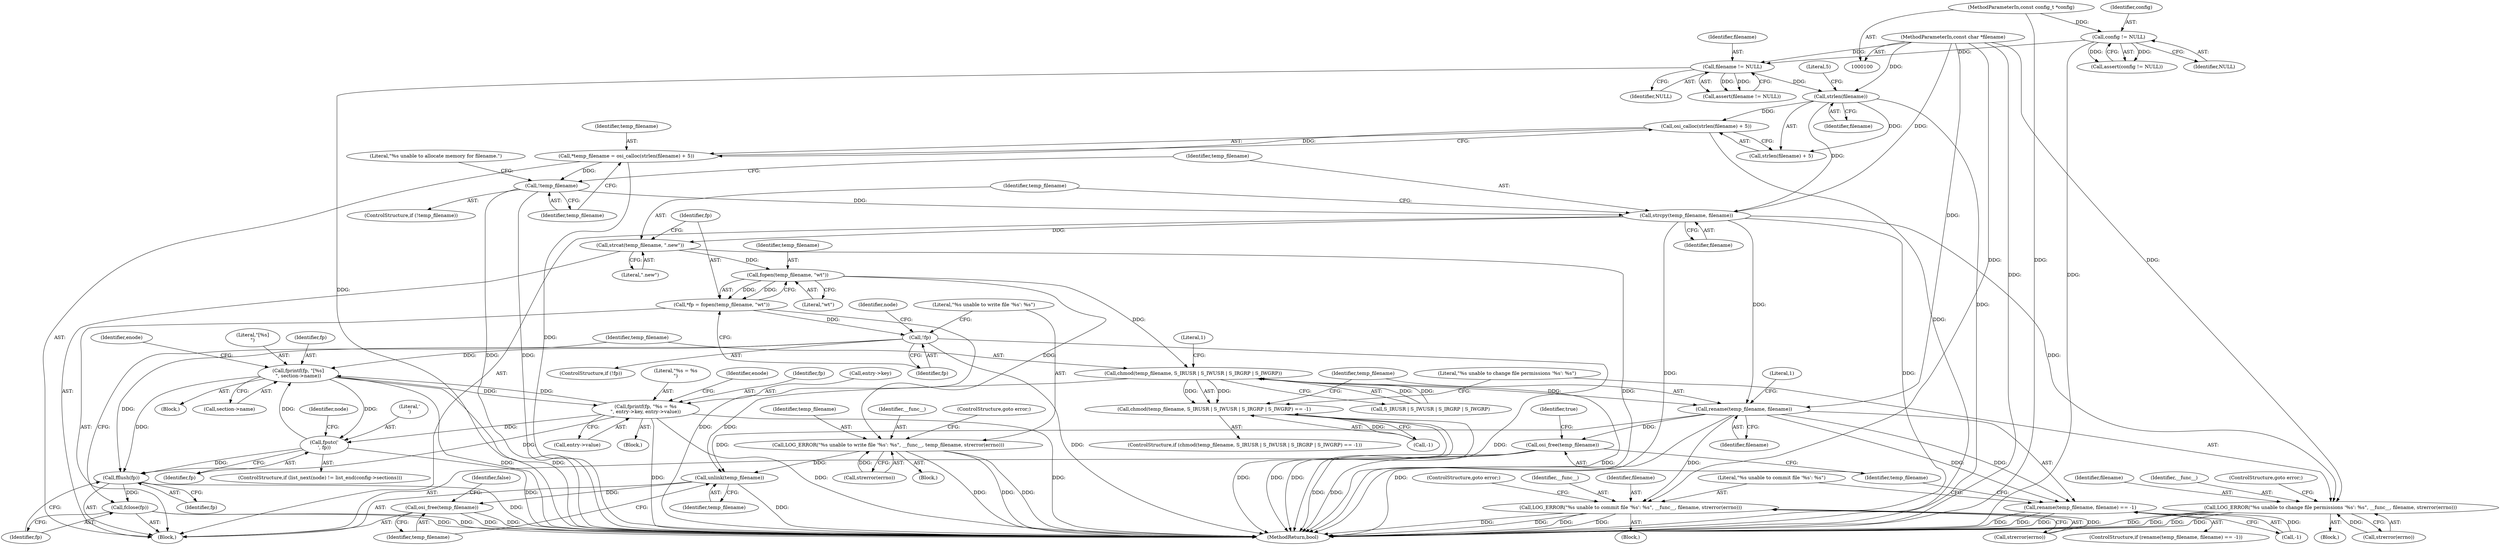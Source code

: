 digraph "0_Android_472271b153c5dc53c28beac55480a8d8434b2d5c_56@API" {
"1000120" [label="(Call,osi_calloc(strlen(filename) + 5))"];
"1000122" [label="(Call,strlen(filename))"];
"1000109" [label="(Call,filename != NULL)"];
"1000102" [label="(MethodParameterIn,const char *filename)"];
"1000105" [label="(Call,config != NULL)"];
"1000101" [label="(MethodParameterIn,const config_t *config)"];
"1000118" [label="(Call,*temp_filename = osi_calloc(strlen(filename) + 5))"];
"1000126" [label="(Call,!temp_filename)"];
"1000134" [label="(Call,strcpy(temp_filename, filename))"];
"1000137" [label="(Call,strcat(temp_filename, \".new\"))"];
"1000143" [label="(Call,fopen(temp_filename, \"wt\"))"];
"1000141" [label="(Call,*fp = fopen(temp_filename, \"wt\"))"];
"1000147" [label="(Call,!fp)"];
"1000183" [label="(Call,fprintf(fp, \"[%s]\n\", section->name))"];
"1000215" [label="(Call,fprintf(fp, \"%s = %s\n\", entry->key, entry->value))"];
"1000232" [label="(Call,fputc('\n', fp))"];
"1000235" [label="(Call,fflush(fp))"];
"1000237" [label="(Call,fclose(fp))"];
"1000150" [label="(Call,LOG_ERROR(\"%s unable to write file '%s': %s\", __func__, temp_filename, strerror(errno)))"];
"1000280" [label="(Call,unlink(temp_filename))"];
"1000282" [label="(Call,osi_free(temp_filename))"];
"1000241" [label="(Call,chmod(temp_filename, S_IRUSR | S_IWUSR | S_IRGRP | S_IWGRP))"];
"1000240" [label="(Call,chmod(temp_filename, S_IRUSR | S_IWUSR | S_IRGRP | S_IWGRP) == -1)"];
"1000262" [label="(Call,rename(temp_filename, filename))"];
"1000261" [label="(Call,rename(temp_filename, filename) == -1)"];
"1000268" [label="(Call,LOG_ERROR(\"%s unable to commit file '%s': %s\", __func__, filename, strerror(errno)))"];
"1000275" [label="(Call,osi_free(temp_filename))"];
"1000253" [label="(Call,LOG_ERROR(\"%s unable to change file permissions '%s': %s\", __func__, filename, strerror(errno)))"];
"1000120" [label="(Call,osi_calloc(strlen(filename) + 5))"];
"1000141" [label="(Call,*fp = fopen(temp_filename, \"wt\"))"];
"1000160" [label="(Identifier,node)"];
"1000156" [label="(ControlStructure,goto error;)"];
"1000184" [label="(Identifier,fp)"];
"1000233" [label="(Literal,'\n')"];
"1000152" [label="(Identifier,__func__)"];
"1000254" [label="(Literal,\"%s unable to change file permissions '%s': %s\")"];
"1000269" [label="(Literal,\"%s unable to commit file '%s': %s\")"];
"1000243" [label="(Call,S_IRUSR | S_IWUSR | S_IRGRP | S_IWGRP)"];
"1000218" [label="(Call,entry->key)"];
"1000139" [label="(Literal,\".new\")"];
"1000242" [label="(Identifier,temp_filename)"];
"1000272" [label="(Call,strerror(errno))"];
"1000262" [label="(Call,rename(temp_filename, filename))"];
"1000255" [label="(Identifier,__func__)"];
"1000186" [label="(Call,section->name)"];
"1000260" [label="(ControlStructure,if (rename(temp_filename, filename) == -1))"];
"1000221" [label="(Call,entry->value)"];
"1000267" [label="(Block,)"];
"1000106" [label="(Identifier,config)"];
"1000183" [label="(Call,fprintf(fp, \"[%s]\n\", section->name))"];
"1000138" [label="(Identifier,temp_filename)"];
"1000154" [label="(Call,strerror(errno))"];
"1000172" [label="(Identifier,node)"];
"1000215" [label="(Call,fprintf(fp, \"%s = %s\n\", entry->key, entry->value))"];
"1000103" [label="(Block,)"];
"1000281" [label="(Identifier,temp_filename)"];
"1000251" [label="(Literal,1)"];
"1000217" [label="(Literal,\"%s = %s\n\")"];
"1000274" [label="(ControlStructure,goto error;)"];
"1000204" [label="(Identifier,enode)"];
"1000137" [label="(Call,strcat(temp_filename, \".new\"))"];
"1000234" [label="(Identifier,fp)"];
"1000124" [label="(Literal,5)"];
"1000261" [label="(Call,rename(temp_filename, filename) == -1)"];
"1000147" [label="(Call,!fp)"];
"1000146" [label="(ControlStructure,if (!fp))"];
"1000268" [label="(Call,LOG_ERROR(\"%s unable to commit file '%s': %s\", __func__, filename, strerror(errno)))"];
"1000122" [label="(Call,strlen(filename))"];
"1000224" [label="(ControlStructure,if (list_next(node) != list_end(config->sections)))"];
"1000127" [label="(Identifier,temp_filename)"];
"1000241" [label="(Call,chmod(temp_filename, S_IRUSR | S_IWUSR | S_IRGRP | S_IWGRP))"];
"1000175" [label="(Block,)"];
"1000266" [label="(Literal,1)"];
"1000275" [label="(Call,osi_free(temp_filename))"];
"1000270" [label="(Identifier,__func__)"];
"1000143" [label="(Call,fopen(temp_filename, \"wt\"))"];
"1000286" [label="(MethodReturn,bool)"];
"1000134" [label="(Call,strcpy(temp_filename, filename))"];
"1000259" [label="(ControlStructure,goto error;)"];
"1000240" [label="(Call,chmod(temp_filename, S_IRUSR | S_IWUSR | S_IRGRP | S_IWGRP) == -1)"];
"1000236" [label="(Identifier,fp)"];
"1000280" [label="(Call,unlink(temp_filename))"];
"1000235" [label="(Call,fflush(fp))"];
"1000144" [label="(Identifier,temp_filename)"];
"1000150" [label="(Call,LOG_ERROR(\"%s unable to write file '%s': %s\", __func__, temp_filename, strerror(errno)))"];
"1000109" [label="(Call,filename != NULL)"];
"1000283" [label="(Identifier,temp_filename)"];
"1000265" [label="(Call,-1)"];
"1000252" [label="(Block,)"];
"1000151" [label="(Literal,\"%s unable to write file '%s': %s\")"];
"1000126" [label="(Call,!temp_filename)"];
"1000153" [label="(Identifier,temp_filename)"];
"1000192" [label="(Identifier,enode)"];
"1000105" [label="(Call,config != NULL)"];
"1000257" [label="(Call,strerror(errno))"];
"1000104" [label="(Call,assert(config != NULL))"];
"1000148" [label="(Identifier,fp)"];
"1000278" [label="(Identifier,true)"];
"1000123" [label="(Identifier,filename)"];
"1000256" [label="(Identifier,filename)"];
"1000271" [label="(Identifier,filename)"];
"1000111" [label="(Identifier,NULL)"];
"1000237" [label="(Call,fclose(fp))"];
"1000145" [label="(Literal,\"wt\")"];
"1000142" [label="(Identifier,fp)"];
"1000135" [label="(Identifier,temp_filename)"];
"1000285" [label="(Identifier,false)"];
"1000207" [label="(Block,)"];
"1000185" [label="(Literal,\"[%s]\n\")"];
"1000130" [label="(Literal,\"%s unable to allocate memory for filename.\")"];
"1000238" [label="(Identifier,fp)"];
"1000250" [label="(Call,-1)"];
"1000149" [label="(Block,)"];
"1000102" [label="(MethodParameterIn,const char *filename)"];
"1000121" [label="(Call,strlen(filename) + 5)"];
"1000253" [label="(Call,LOG_ERROR(\"%s unable to change file permissions '%s': %s\", __func__, filename, strerror(errno)))"];
"1000101" [label="(MethodParameterIn,const config_t *config)"];
"1000276" [label="(Identifier,temp_filename)"];
"1000232" [label="(Call,fputc('\n', fp))"];
"1000118" [label="(Call,*temp_filename = osi_calloc(strlen(filename) + 5))"];
"1000119" [label="(Identifier,temp_filename)"];
"1000282" [label="(Call,osi_free(temp_filename))"];
"1000216" [label="(Identifier,fp)"];
"1000125" [label="(ControlStructure,if (!temp_filename))"];
"1000107" [label="(Identifier,NULL)"];
"1000264" [label="(Identifier,filename)"];
"1000136" [label="(Identifier,filename)"];
"1000263" [label="(Identifier,temp_filename)"];
"1000108" [label="(Call,assert(filename != NULL))"];
"1000239" [label="(ControlStructure,if (chmod(temp_filename, S_IRUSR | S_IWUSR | S_IRGRP | S_IWGRP) == -1))"];
"1000110" [label="(Identifier,filename)"];
"1000120" -> "1000118"  [label="AST: "];
"1000120" -> "1000121"  [label="CFG: "];
"1000121" -> "1000120"  [label="AST: "];
"1000118" -> "1000120"  [label="CFG: "];
"1000120" -> "1000286"  [label="DDG: "];
"1000120" -> "1000118"  [label="DDG: "];
"1000122" -> "1000120"  [label="DDG: "];
"1000122" -> "1000121"  [label="AST: "];
"1000122" -> "1000123"  [label="CFG: "];
"1000123" -> "1000122"  [label="AST: "];
"1000124" -> "1000122"  [label="CFG: "];
"1000122" -> "1000286"  [label="DDG: "];
"1000122" -> "1000121"  [label="DDG: "];
"1000109" -> "1000122"  [label="DDG: "];
"1000102" -> "1000122"  [label="DDG: "];
"1000122" -> "1000134"  [label="DDG: "];
"1000109" -> "1000108"  [label="AST: "];
"1000109" -> "1000111"  [label="CFG: "];
"1000110" -> "1000109"  [label="AST: "];
"1000111" -> "1000109"  [label="AST: "];
"1000108" -> "1000109"  [label="CFG: "];
"1000109" -> "1000286"  [label="DDG: "];
"1000109" -> "1000108"  [label="DDG: "];
"1000109" -> "1000108"  [label="DDG: "];
"1000102" -> "1000109"  [label="DDG: "];
"1000105" -> "1000109"  [label="DDG: "];
"1000102" -> "1000100"  [label="AST: "];
"1000102" -> "1000286"  [label="DDG: "];
"1000102" -> "1000134"  [label="DDG: "];
"1000102" -> "1000253"  [label="DDG: "];
"1000102" -> "1000262"  [label="DDG: "];
"1000102" -> "1000268"  [label="DDG: "];
"1000105" -> "1000104"  [label="AST: "];
"1000105" -> "1000107"  [label="CFG: "];
"1000106" -> "1000105"  [label="AST: "];
"1000107" -> "1000105"  [label="AST: "];
"1000104" -> "1000105"  [label="CFG: "];
"1000105" -> "1000286"  [label="DDG: "];
"1000105" -> "1000104"  [label="DDG: "];
"1000105" -> "1000104"  [label="DDG: "];
"1000101" -> "1000105"  [label="DDG: "];
"1000101" -> "1000100"  [label="AST: "];
"1000101" -> "1000286"  [label="DDG: "];
"1000118" -> "1000103"  [label="AST: "];
"1000119" -> "1000118"  [label="AST: "];
"1000127" -> "1000118"  [label="CFG: "];
"1000118" -> "1000286"  [label="DDG: "];
"1000118" -> "1000126"  [label="DDG: "];
"1000126" -> "1000125"  [label="AST: "];
"1000126" -> "1000127"  [label="CFG: "];
"1000127" -> "1000126"  [label="AST: "];
"1000130" -> "1000126"  [label="CFG: "];
"1000135" -> "1000126"  [label="CFG: "];
"1000126" -> "1000286"  [label="DDG: "];
"1000126" -> "1000286"  [label="DDG: "];
"1000126" -> "1000134"  [label="DDG: "];
"1000134" -> "1000103"  [label="AST: "];
"1000134" -> "1000136"  [label="CFG: "];
"1000135" -> "1000134"  [label="AST: "];
"1000136" -> "1000134"  [label="AST: "];
"1000138" -> "1000134"  [label="CFG: "];
"1000134" -> "1000286"  [label="DDG: "];
"1000134" -> "1000286"  [label="DDG: "];
"1000134" -> "1000137"  [label="DDG: "];
"1000134" -> "1000253"  [label="DDG: "];
"1000134" -> "1000262"  [label="DDG: "];
"1000137" -> "1000103"  [label="AST: "];
"1000137" -> "1000139"  [label="CFG: "];
"1000138" -> "1000137"  [label="AST: "];
"1000139" -> "1000137"  [label="AST: "];
"1000142" -> "1000137"  [label="CFG: "];
"1000137" -> "1000286"  [label="DDG: "];
"1000137" -> "1000143"  [label="DDG: "];
"1000143" -> "1000141"  [label="AST: "];
"1000143" -> "1000145"  [label="CFG: "];
"1000144" -> "1000143"  [label="AST: "];
"1000145" -> "1000143"  [label="AST: "];
"1000141" -> "1000143"  [label="CFG: "];
"1000143" -> "1000141"  [label="DDG: "];
"1000143" -> "1000141"  [label="DDG: "];
"1000143" -> "1000150"  [label="DDG: "];
"1000143" -> "1000241"  [label="DDG: "];
"1000141" -> "1000103"  [label="AST: "];
"1000142" -> "1000141"  [label="AST: "];
"1000148" -> "1000141"  [label="CFG: "];
"1000141" -> "1000286"  [label="DDG: "];
"1000141" -> "1000147"  [label="DDG: "];
"1000147" -> "1000146"  [label="AST: "];
"1000147" -> "1000148"  [label="CFG: "];
"1000148" -> "1000147"  [label="AST: "];
"1000151" -> "1000147"  [label="CFG: "];
"1000160" -> "1000147"  [label="CFG: "];
"1000147" -> "1000286"  [label="DDG: "];
"1000147" -> "1000286"  [label="DDG: "];
"1000147" -> "1000183"  [label="DDG: "];
"1000147" -> "1000235"  [label="DDG: "];
"1000183" -> "1000175"  [label="AST: "];
"1000183" -> "1000186"  [label="CFG: "];
"1000184" -> "1000183"  [label="AST: "];
"1000185" -> "1000183"  [label="AST: "];
"1000186" -> "1000183"  [label="AST: "];
"1000192" -> "1000183"  [label="CFG: "];
"1000183" -> "1000286"  [label="DDG: "];
"1000183" -> "1000286"  [label="DDG: "];
"1000215" -> "1000183"  [label="DDG: "];
"1000232" -> "1000183"  [label="DDG: "];
"1000183" -> "1000215"  [label="DDG: "];
"1000183" -> "1000232"  [label="DDG: "];
"1000183" -> "1000235"  [label="DDG: "];
"1000215" -> "1000207"  [label="AST: "];
"1000215" -> "1000221"  [label="CFG: "];
"1000216" -> "1000215"  [label="AST: "];
"1000217" -> "1000215"  [label="AST: "];
"1000218" -> "1000215"  [label="AST: "];
"1000221" -> "1000215"  [label="AST: "];
"1000204" -> "1000215"  [label="CFG: "];
"1000215" -> "1000286"  [label="DDG: "];
"1000215" -> "1000286"  [label="DDG: "];
"1000215" -> "1000286"  [label="DDG: "];
"1000215" -> "1000232"  [label="DDG: "];
"1000215" -> "1000235"  [label="DDG: "];
"1000232" -> "1000224"  [label="AST: "];
"1000232" -> "1000234"  [label="CFG: "];
"1000233" -> "1000232"  [label="AST: "];
"1000234" -> "1000232"  [label="AST: "];
"1000172" -> "1000232"  [label="CFG: "];
"1000232" -> "1000286"  [label="DDG: "];
"1000232" -> "1000235"  [label="DDG: "];
"1000235" -> "1000103"  [label="AST: "];
"1000235" -> "1000236"  [label="CFG: "];
"1000236" -> "1000235"  [label="AST: "];
"1000238" -> "1000235"  [label="CFG: "];
"1000235" -> "1000286"  [label="DDG: "];
"1000235" -> "1000237"  [label="DDG: "];
"1000237" -> "1000103"  [label="AST: "];
"1000237" -> "1000238"  [label="CFG: "];
"1000238" -> "1000237"  [label="AST: "];
"1000242" -> "1000237"  [label="CFG: "];
"1000237" -> "1000286"  [label="DDG: "];
"1000237" -> "1000286"  [label="DDG: "];
"1000150" -> "1000149"  [label="AST: "];
"1000150" -> "1000154"  [label="CFG: "];
"1000151" -> "1000150"  [label="AST: "];
"1000152" -> "1000150"  [label="AST: "];
"1000153" -> "1000150"  [label="AST: "];
"1000154" -> "1000150"  [label="AST: "];
"1000156" -> "1000150"  [label="CFG: "];
"1000150" -> "1000286"  [label="DDG: "];
"1000150" -> "1000286"  [label="DDG: "];
"1000150" -> "1000286"  [label="DDG: "];
"1000154" -> "1000150"  [label="DDG: "];
"1000150" -> "1000280"  [label="DDG: "];
"1000280" -> "1000103"  [label="AST: "];
"1000280" -> "1000281"  [label="CFG: "];
"1000281" -> "1000280"  [label="AST: "];
"1000283" -> "1000280"  [label="CFG: "];
"1000280" -> "1000286"  [label="DDG: "];
"1000262" -> "1000280"  [label="DDG: "];
"1000241" -> "1000280"  [label="DDG: "];
"1000280" -> "1000282"  [label="DDG: "];
"1000282" -> "1000103"  [label="AST: "];
"1000282" -> "1000283"  [label="CFG: "];
"1000283" -> "1000282"  [label="AST: "];
"1000285" -> "1000282"  [label="CFG: "];
"1000282" -> "1000286"  [label="DDG: "];
"1000282" -> "1000286"  [label="DDG: "];
"1000241" -> "1000240"  [label="AST: "];
"1000241" -> "1000243"  [label="CFG: "];
"1000242" -> "1000241"  [label="AST: "];
"1000243" -> "1000241"  [label="AST: "];
"1000251" -> "1000241"  [label="CFG: "];
"1000241" -> "1000286"  [label="DDG: "];
"1000241" -> "1000240"  [label="DDG: "];
"1000241" -> "1000240"  [label="DDG: "];
"1000243" -> "1000241"  [label="DDG: "];
"1000243" -> "1000241"  [label="DDG: "];
"1000241" -> "1000262"  [label="DDG: "];
"1000240" -> "1000239"  [label="AST: "];
"1000240" -> "1000250"  [label="CFG: "];
"1000250" -> "1000240"  [label="AST: "];
"1000254" -> "1000240"  [label="CFG: "];
"1000263" -> "1000240"  [label="CFG: "];
"1000240" -> "1000286"  [label="DDG: "];
"1000240" -> "1000286"  [label="DDG: "];
"1000240" -> "1000286"  [label="DDG: "];
"1000250" -> "1000240"  [label="DDG: "];
"1000262" -> "1000261"  [label="AST: "];
"1000262" -> "1000264"  [label="CFG: "];
"1000263" -> "1000262"  [label="AST: "];
"1000264" -> "1000262"  [label="AST: "];
"1000266" -> "1000262"  [label="CFG: "];
"1000262" -> "1000286"  [label="DDG: "];
"1000262" -> "1000261"  [label="DDG: "];
"1000262" -> "1000261"  [label="DDG: "];
"1000262" -> "1000268"  [label="DDG: "];
"1000262" -> "1000275"  [label="DDG: "];
"1000261" -> "1000260"  [label="AST: "];
"1000261" -> "1000265"  [label="CFG: "];
"1000265" -> "1000261"  [label="AST: "];
"1000269" -> "1000261"  [label="CFG: "];
"1000276" -> "1000261"  [label="CFG: "];
"1000261" -> "1000286"  [label="DDG: "];
"1000261" -> "1000286"  [label="DDG: "];
"1000261" -> "1000286"  [label="DDG: "];
"1000265" -> "1000261"  [label="DDG: "];
"1000268" -> "1000267"  [label="AST: "];
"1000268" -> "1000272"  [label="CFG: "];
"1000269" -> "1000268"  [label="AST: "];
"1000270" -> "1000268"  [label="AST: "];
"1000271" -> "1000268"  [label="AST: "];
"1000272" -> "1000268"  [label="AST: "];
"1000274" -> "1000268"  [label="CFG: "];
"1000268" -> "1000286"  [label="DDG: "];
"1000268" -> "1000286"  [label="DDG: "];
"1000268" -> "1000286"  [label="DDG: "];
"1000268" -> "1000286"  [label="DDG: "];
"1000272" -> "1000268"  [label="DDG: "];
"1000275" -> "1000103"  [label="AST: "];
"1000275" -> "1000276"  [label="CFG: "];
"1000276" -> "1000275"  [label="AST: "];
"1000278" -> "1000275"  [label="CFG: "];
"1000275" -> "1000286"  [label="DDG: "];
"1000275" -> "1000286"  [label="DDG: "];
"1000253" -> "1000252"  [label="AST: "];
"1000253" -> "1000257"  [label="CFG: "];
"1000254" -> "1000253"  [label="AST: "];
"1000255" -> "1000253"  [label="AST: "];
"1000256" -> "1000253"  [label="AST: "];
"1000257" -> "1000253"  [label="AST: "];
"1000259" -> "1000253"  [label="CFG: "];
"1000253" -> "1000286"  [label="DDG: "];
"1000253" -> "1000286"  [label="DDG: "];
"1000253" -> "1000286"  [label="DDG: "];
"1000253" -> "1000286"  [label="DDG: "];
"1000257" -> "1000253"  [label="DDG: "];
}
